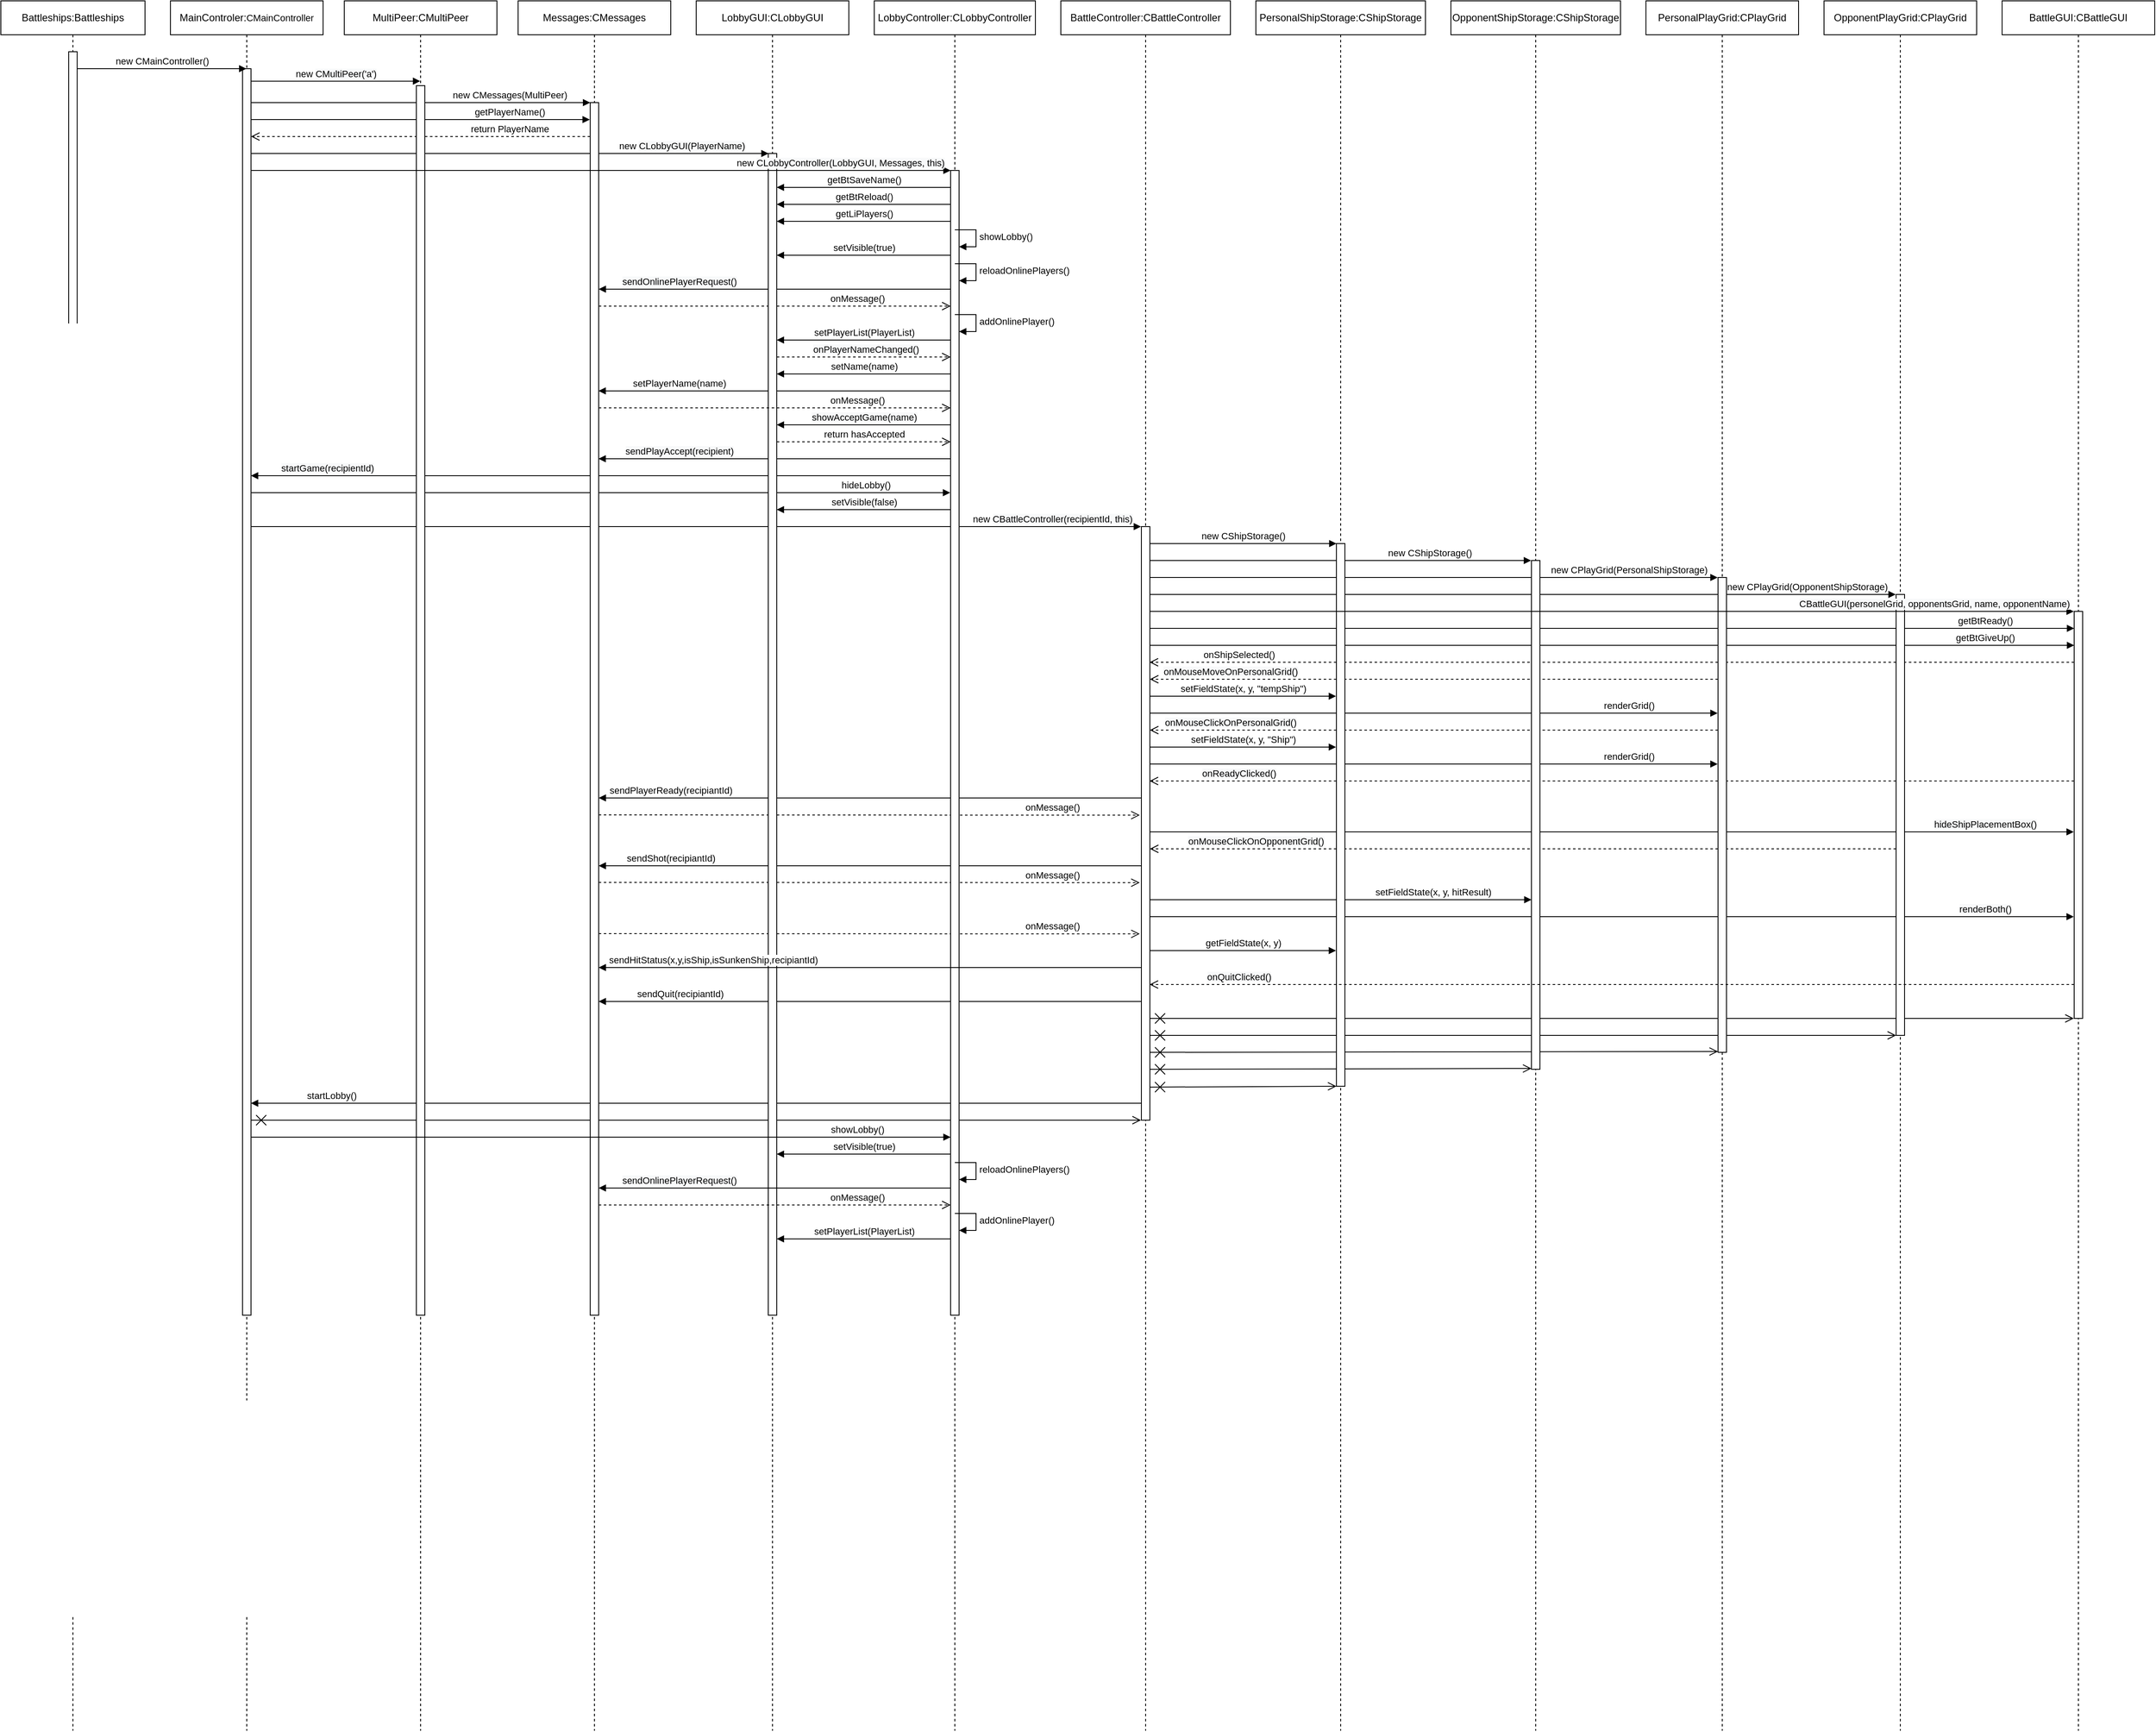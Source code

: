 <mxfile version="13.0.3" type="device"><diagram id="Vr4wQnSmhlMGHOGTC_sn" name="Page-1"><mxGraphModel dx="4740" dy="2740" grid="1" gridSize="10" guides="1" tooltips="1" connect="1" arrows="1" fold="1" page="1" pageScale="1" pageWidth="1169" pageHeight="827" math="0" shadow="0"><root><mxCell id="0"/><mxCell id="1" parent="0"/><mxCell id="RzGSbbfNsF-VTioPvOX8-92" value="startLobby()" style="html=1;verticalAlign=bottom;endArrow=block;" edge="1" parent="1"><mxGeometry x="0.819" width="80" relative="1" as="geometry"><mxPoint x="1345" y="1300" as="sourcePoint"/><mxPoint x="294.929" y="1300" as="targetPoint"/><mxPoint as="offset"/></mxGeometry></mxCell><mxCell id="RzGSbbfNsF-VTioPvOX8-93" value="" style="endArrow=open;startArrow=cross;endFill=0;startFill=0;endSize=8;startSize=10;html=1;" edge="1" parent="1"><mxGeometry width="160" relative="1" as="geometry"><mxPoint x="295" y="1320" as="sourcePoint"/><mxPoint x="1344.5" y="1320" as="targetPoint"/></mxGeometry></mxCell><mxCell id="RzGSbbfNsF-VTioPvOX8-90" value="" style="endArrow=open;startArrow=cross;endFill=0;startFill=0;endSize=8;startSize=10;html=1;" edge="1" parent="1"><mxGeometry width="160" relative="1" as="geometry"><mxPoint x="1355.0" y="1260" as="sourcePoint"/><mxPoint x="1805" y="1259" as="targetPoint"/></mxGeometry></mxCell><mxCell id="RzGSbbfNsF-VTioPvOX8-89" value="" style="endArrow=open;startArrow=cross;endFill=0;startFill=0;endSize=8;startSize=10;html=1;" edge="1" parent="1"><mxGeometry width="160" relative="1" as="geometry"><mxPoint x="1355.0" y="1240" as="sourcePoint"/><mxPoint x="2025" y="1239" as="targetPoint"/></mxGeometry></mxCell><mxCell id="RzGSbbfNsF-VTioPvOX8-86" value="sendQuit(recipiantId)" style="html=1;verticalAlign=bottom;endArrow=block;" edge="1" parent="1"><mxGeometry x="0.703" width="80" relative="1" as="geometry"><mxPoint x="1344.5" y="1180" as="sourcePoint"/><mxPoint x="705" y="1180" as="targetPoint"/><Array as="points"><mxPoint x="1275" y="1180"/></Array><mxPoint x="1" as="offset"/></mxGeometry></mxCell><mxCell id="RzGSbbfNsF-VTioPvOX8-45" value="&lt;font style=&quot;font-size: 11px&quot;&gt;new&amp;nbsp;&lt;span style=&quot;text-align: left ; background-color: rgb(248 , 249 , 250)&quot;&gt;CBattleController(recipientId, this)&lt;br&gt;&lt;/span&gt;&lt;/font&gt;" style="html=1;verticalAlign=bottom;endArrow=block;" edge="1" parent="1"><mxGeometry x="0.801" width="80" relative="1" as="geometry"><mxPoint x="295" y="620" as="sourcePoint"/><mxPoint x="1344.5" y="620" as="targetPoint"/><mxPoint as="offset"/></mxGeometry></mxCell><mxCell id="RzGSbbfNsF-VTioPvOX8-81" value="onMessage()" style="html=1;verticalAlign=bottom;endArrow=open;dashed=1;endSize=8;entryX=-0.2;entryY=0.217;entryDx=0;entryDy=0;entryPerimeter=0;" edge="1" parent="1"><mxGeometry x="0.677" relative="1" as="geometry"><mxPoint x="705" y="1100" as="sourcePoint"/><mxPoint x="1343" y="1100.31" as="targetPoint"/><mxPoint as="offset"/></mxGeometry></mxCell><mxCell id="RzGSbbfNsF-VTioPvOX8-68" value="renderGrid()" style="html=1;verticalAlign=bottom;endArrow=block;" edge="1" parent="1"><mxGeometry x="0.688" width="80" relative="1" as="geometry"><mxPoint x="1355" y="840" as="sourcePoint"/><mxPoint x="2024.5" y="840" as="targetPoint"/><mxPoint as="offset"/></mxGeometry></mxCell><mxCell id="RzGSbbfNsF-VTioPvOX8-69" value="&lt;span style=&quot;text-align: left ; background-color: rgb(248 , 249 , 250)&quot;&gt;&lt;font style=&quot;font-size: 11px&quot;&gt;onMouseClickOnPersonalGrid()&lt;/font&gt;&lt;/span&gt;" style="html=1;verticalAlign=bottom;endArrow=open;dashed=1;endSize=8;" edge="1" parent="1"><mxGeometry x="0.716" relative="1" as="geometry"><mxPoint x="2025" y="860" as="sourcePoint"/><mxPoint x="1355" y="860" as="targetPoint"/><mxPoint as="offset"/></mxGeometry></mxCell><mxCell id="RzGSbbfNsF-VTioPvOX8-71" value="renderGrid()" style="html=1;verticalAlign=bottom;endArrow=block;" edge="1" parent="1"><mxGeometry x="0.688" width="80" relative="1" as="geometry"><mxPoint x="1355" y="900" as="sourcePoint"/><mxPoint x="2024.5" y="900" as="targetPoint"/><mxPoint as="offset"/></mxGeometry></mxCell><mxCell id="RzGSbbfNsF-VTioPvOX8-72" value="&lt;span style=&quot;text-align: left ; background-color: rgb(248 , 249 , 250)&quot;&gt;&lt;font style=&quot;font-size: 11px&quot;&gt;onReadyClicked()&lt;/font&gt;&lt;/span&gt;" style="html=1;verticalAlign=bottom;endArrow=open;dashed=1;endSize=8;" edge="1" parent="1"><mxGeometry x="0.807" relative="1" as="geometry"><mxPoint x="2445" y="920" as="sourcePoint"/><mxPoint x="1354.667" y="920" as="targetPoint"/><mxPoint as="offset"/></mxGeometry></mxCell><mxCell id="RzGSbbfNsF-VTioPvOX8-73" value="onMessage()" style="html=1;verticalAlign=bottom;endArrow=open;dashed=1;endSize=8;entryX=-0.2;entryY=0.217;entryDx=0;entryDy=0;entryPerimeter=0;" edge="1" parent="1"><mxGeometry x="0.677" relative="1" as="geometry"><mxPoint x="705" y="960" as="sourcePoint"/><mxPoint x="1343" y="960.31" as="targetPoint"/><mxPoint as="offset"/></mxGeometry></mxCell><mxCell id="RzGSbbfNsF-VTioPvOX8-74" value="sendPlayerReady(recipiantId)" style="html=1;verticalAlign=bottom;endArrow=block;" edge="1" parent="1"><mxGeometry x="0.734" width="80" relative="1" as="geometry"><mxPoint x="1344.5" y="940" as="sourcePoint"/><mxPoint x="705" y="940" as="targetPoint"/><Array as="points"><mxPoint x="1275" y="940"/></Array><mxPoint as="offset"/></mxGeometry></mxCell><mxCell id="RzGSbbfNsF-VTioPvOX8-75" value="&lt;span style=&quot;text-align: left ; background-color: rgb(248 , 249 , 250)&quot;&gt;hideShipPlacementBox()&lt;/span&gt;" style="html=1;verticalAlign=bottom;endArrow=block;" edge="1" parent="1"><mxGeometry x="0.808" width="80" relative="1" as="geometry"><mxPoint x="1355" y="980" as="sourcePoint"/><mxPoint x="2444.5" y="980" as="targetPoint"/><mxPoint as="offset"/></mxGeometry></mxCell><mxCell id="RzGSbbfNsF-VTioPvOX8-76" value="&lt;span style=&quot;text-align: left ; background-color: rgb(248 , 249 , 250)&quot;&gt;&lt;font style=&quot;font-size: 11px&quot;&gt;onMouseClickOnOpponentGrid()&lt;/font&gt;&lt;/span&gt;" style="html=1;verticalAlign=bottom;endArrow=open;dashed=1;endSize=8;" edge="1" parent="1"><mxGeometry x="0.716" relative="1" as="geometry"><mxPoint x="2235" y="1000" as="sourcePoint"/><mxPoint x="1355" y="1000" as="targetPoint"/><mxPoint as="offset"/></mxGeometry></mxCell><mxCell id="RzGSbbfNsF-VTioPvOX8-77" value="sendShot(recipiantId)" style="html=1;verticalAlign=bottom;endArrow=block;" edge="1" parent="1"><mxGeometry x="0.734" width="80" relative="1" as="geometry"><mxPoint x="1344.5" y="1020" as="sourcePoint"/><mxPoint x="705" y="1020" as="targetPoint"/><Array as="points"><mxPoint x="1275" y="1020"/></Array><mxPoint as="offset"/></mxGeometry></mxCell><mxCell id="RzGSbbfNsF-VTioPvOX8-78" value="onMessage()" style="html=1;verticalAlign=bottom;endArrow=open;dashed=1;endSize=8;entryX=-0.2;entryY=0.217;entryDx=0;entryDy=0;entryPerimeter=0;" edge="1" parent="1"><mxGeometry x="0.677" relative="1" as="geometry"><mxPoint x="705" y="1039.58" as="sourcePoint"/><mxPoint x="1343" y="1039.89" as="targetPoint"/><mxPoint as="offset"/></mxGeometry></mxCell><mxCell id="RzGSbbfNsF-VTioPvOX8-79" value="setFieldState(x, y, hitResult)" style="html=1;verticalAlign=bottom;endArrow=block;" edge="1" parent="1"><mxGeometry x="0.483" width="80" relative="1" as="geometry"><mxPoint x="1355" y="1060" as="sourcePoint"/><mxPoint x="1805" y="1060" as="targetPoint"/><mxPoint as="offset"/></mxGeometry></mxCell><mxCell id="RzGSbbfNsF-VTioPvOX8-80" value="&lt;span style=&quot;text-align: left ; background-color: rgb(248 , 249 , 250)&quot;&gt;renderBoth()&lt;/span&gt;" style="html=1;verticalAlign=bottom;endArrow=block;" edge="1" parent="1"><mxGeometry x="0.808" width="80" relative="1" as="geometry"><mxPoint x="1355" y="1080" as="sourcePoint"/><mxPoint x="2444.5" y="1080" as="targetPoint"/><mxPoint as="offset"/></mxGeometry></mxCell><mxCell id="RzGSbbfNsF-VTioPvOX8-64" value="onShipSelected()" style="html=1;verticalAlign=bottom;endArrow=open;dashed=1;endSize=8;" edge="1" parent="1"><mxGeometry x="0.807" relative="1" as="geometry"><mxPoint x="2445" y="780" as="sourcePoint"/><mxPoint x="1354.667" y="780" as="targetPoint"/><mxPoint as="offset"/></mxGeometry></mxCell><mxCell id="RzGSbbfNsF-VTioPvOX8-66" value="&lt;span style=&quot;text-align: left ; background-color: rgb(248 , 249 , 250)&quot;&gt;&lt;font style=&quot;font-size: 11px&quot;&gt;onMouseMoveOnPersonalGrid()&lt;/font&gt;&lt;/span&gt;" style="html=1;verticalAlign=bottom;endArrow=open;dashed=1;endSize=8;" edge="1" parent="1"><mxGeometry x="0.716" relative="1" as="geometry"><mxPoint x="2025" y="800" as="sourcePoint"/><mxPoint x="1355" y="800" as="targetPoint"/><mxPoint as="offset"/></mxGeometry></mxCell><mxCell id="RzGSbbfNsF-VTioPvOX8-61" value="getBtReady()" style="html=1;verticalAlign=bottom;endArrow=block;" edge="1" parent="1"><mxGeometry x="0.807" width="80" relative="1" as="geometry"><mxPoint x="1354.667" y="740" as="sourcePoint"/><mxPoint x="2445" y="740" as="targetPoint"/><mxPoint as="offset"/></mxGeometry></mxCell><mxCell id="RzGSbbfNsF-VTioPvOX8-62" value="getBtGiveUp()" style="html=1;verticalAlign=bottom;endArrow=block;" edge="1" parent="1"><mxGeometry x="0.807" width="80" relative="1" as="geometry"><mxPoint x="1354.667" y="760" as="sourcePoint"/><mxPoint x="2445" y="760" as="targetPoint"/><mxPoint as="offset"/></mxGeometry></mxCell><mxCell id="RzGSbbfNsF-VTioPvOX8-51" value="new CShipStorage()" style="html=1;verticalAlign=bottom;endArrow=block;" edge="1" parent="1"><mxGeometry x="0.468" width="80" relative="1" as="geometry"><mxPoint x="1355" y="660" as="sourcePoint"/><mxPoint x="1804.5" y="660" as="targetPoint"/><mxPoint as="offset"/></mxGeometry></mxCell><mxCell id="RzGSbbfNsF-VTioPvOX8-56" value="new CPlayGrid(PersonalShipStorage)" style="html=1;verticalAlign=bottom;endArrow=block;" edge="1" parent="1"><mxGeometry x="0.688" width="80" relative="1" as="geometry"><mxPoint x="1355" y="680" as="sourcePoint"/><mxPoint x="2024.5" y="680" as="targetPoint"/><mxPoint as="offset"/></mxGeometry></mxCell><mxCell id="RzGSbbfNsF-VTioPvOX8-57" value="new CPlayGrid(OpponentShipStorage)" style="html=1;verticalAlign=bottom;endArrow=block;" edge="1" parent="1"><mxGeometry x="0.762" width="80" relative="1" as="geometry"><mxPoint x="1355" y="700" as="sourcePoint"/><mxPoint x="2234.5" y="700" as="targetPoint"/><mxPoint as="offset"/></mxGeometry></mxCell><mxCell id="RzGSbbfNsF-VTioPvOX8-43" value="&lt;span style=&quot;text-align: left ; background-color: rgb(248 , 249 , 250)&quot;&gt;&lt;font style=&quot;font-size: 11px&quot;&gt;startGame(recipientId)&lt;/font&gt;&lt;/span&gt;" style="html=1;verticalAlign=bottom;endArrow=block;" edge="1" parent="1"><mxGeometry x="0.783" width="80" relative="1" as="geometry"><mxPoint x="1120" y="560" as="sourcePoint"/><mxPoint x="294.929" y="560" as="targetPoint"/><mxPoint as="offset"/></mxGeometry></mxCell><mxCell id="RzGSbbfNsF-VTioPvOX8-44" value="hideLobby()" style="html=1;verticalAlign=bottom;endArrow=block;" edge="1" parent="1"><mxGeometry x="0.759" width="80" relative="1" as="geometry"><mxPoint x="295" y="580" as="sourcePoint"/><mxPoint x="1119.5" y="580" as="targetPoint"/><mxPoint as="offset"/></mxGeometry></mxCell><mxCell id="RzGSbbfNsF-VTioPvOX8-42" value="&lt;span style=&quot;text-align: left ; background-color: rgb(248 , 249 , 250)&quot;&gt;&lt;font style=&quot;font-size: 11px&quot;&gt;sendPlayAccept(recipient)&lt;/font&gt;&lt;/span&gt;" style="html=1;verticalAlign=bottom;endArrow=block;" edge="1" parent="1"><mxGeometry x="0.541" width="80" relative="1" as="geometry"><mxPoint x="1120" y="540" as="sourcePoint"/><mxPoint x="704.81" y="540" as="targetPoint"/><mxPoint as="offset"/></mxGeometry></mxCell><mxCell id="RzGSbbfNsF-VTioPvOX8-37" value="setPlayerName(name)" style="html=1;verticalAlign=bottom;endArrow=block;" edge="1" parent="1"><mxGeometry x="0.541" width="80" relative="1" as="geometry"><mxPoint x="1120" y="460.0" as="sourcePoint"/><mxPoint x="704.81" y="460.0" as="targetPoint"/><mxPoint as="offset"/></mxGeometry></mxCell><mxCell id="RzGSbbfNsF-VTioPvOX8-10" value="LobbyController:CLobbyController" style="shape=umlLifeline;perimeter=lifelinePerimeter;whiteSpace=wrap;html=1;container=1;collapsible=0;recursiveResize=0;outlineConnect=0;" vertex="1" parent="1"><mxGeometry x="1030" width="190" height="2040" as="geometry"/></mxCell><mxCell id="RzGSbbfNsF-VTioPvOX8-24" value="onMessage()" style="html=1;verticalAlign=bottom;endArrow=open;dashed=1;endSize=8;" edge="1" parent="RzGSbbfNsF-VTioPvOX8-10"><mxGeometry x="0.47" relative="1" as="geometry"><mxPoint x="-324.976" y="360" as="sourcePoint"/><mxPoint x="90" y="360" as="targetPoint"/><mxPoint as="offset"/></mxGeometry></mxCell><mxCell id="RzGSbbfNsF-VTioPvOX8-11" value="" style="html=1;points=[];perimeter=orthogonalPerimeter;" vertex="1" parent="RzGSbbfNsF-VTioPvOX8-10"><mxGeometry x="90" y="200" width="10" height="1350" as="geometry"/></mxCell><mxCell id="RzGSbbfNsF-VTioPvOX8-17" value="reloadOnlinePlayers()" style="edgeStyle=orthogonalEdgeStyle;html=1;align=left;spacingLeft=2;endArrow=block;rounded=0;entryX=1;entryY=0;" edge="1" parent="RzGSbbfNsF-VTioPvOX8-10"><mxGeometry relative="1" as="geometry"><mxPoint x="95" y="310" as="sourcePoint"/><Array as="points"><mxPoint x="120" y="310"/></Array><mxPoint x="100" y="330" as="targetPoint"/></mxGeometry></mxCell><mxCell id="RzGSbbfNsF-VTioPvOX8-26" value="addOnlinePlayer()" style="edgeStyle=orthogonalEdgeStyle;html=1;align=left;spacingLeft=2;endArrow=block;rounded=0;entryX=1;entryY=0;" edge="1" parent="RzGSbbfNsF-VTioPvOX8-10"><mxGeometry relative="1" as="geometry"><mxPoint x="95" y="370" as="sourcePoint"/><Array as="points"><mxPoint x="120" y="370"/></Array><mxPoint x="100" y="390" as="targetPoint"/></mxGeometry></mxCell><mxCell id="RzGSbbfNsF-VTioPvOX8-18" value="&lt;span style=&quot;text-align: left ; background-color: rgb(248 , 249 , 250)&quot;&gt;&lt;font style=&quot;font-size: 11px&quot;&gt;sendOnlinePlayerRequest()&lt;/font&gt;&lt;/span&gt;" style="html=1;verticalAlign=bottom;endArrow=block;" edge="1" parent="1"><mxGeometry x="0.542" width="80" relative="1" as="geometry"><mxPoint x="1120" y="340" as="sourcePoint"/><mxPoint x="705" y="340" as="targetPoint"/><Array as="points"><mxPoint x="1020" y="340"/></Array><mxPoint as="offset"/></mxGeometry></mxCell><mxCell id="RzGSbbfNsF-VTioPvOX8-8" value="getPlayerName()" style="html=1;verticalAlign=bottom;endArrow=block;" edge="1" parent="1"><mxGeometry x="0.527" width="80" relative="1" as="geometry"><mxPoint x="295" y="140" as="sourcePoint"/><mxPoint x="694.5" y="140" as="targetPoint"/><mxPoint as="offset"/></mxGeometry></mxCell><mxCell id="RzGSbbfNsF-VTioPvOX8-9" value="return PlayerName" style="html=1;verticalAlign=bottom;endArrow=open;dashed=1;endSize=8;" edge="1" parent="1"><mxGeometry x="-0.525" relative="1" as="geometry"><mxPoint x="695" y="160" as="sourcePoint"/><mxPoint x="295.024" y="160" as="targetPoint"/><mxPoint as="offset"/></mxGeometry></mxCell><mxCell id="RzGSbbfNsF-VTioPvOX8-7" value="&lt;font style=&quot;font-size: 11px&quot;&gt;new&amp;nbsp;&lt;span style=&quot;background-color: rgb(248 , 249 , 250)&quot;&gt;CLobbyGUI(PlayerName)&lt;/span&gt;&lt;/font&gt;" style="html=1;verticalAlign=bottom;endArrow=block;entryX=0.035;entryY=0;entryDx=0;entryDy=0;entryPerimeter=0;" edge="1" parent="1" target="RzGSbbfNsF-VTioPvOX8-6"><mxGeometry x="0.663" width="80" relative="1" as="geometry"><mxPoint x="295" y="180" as="sourcePoint"/><mxPoint x="914.29" y="180.0" as="targetPoint"/><mxPoint as="offset"/></mxGeometry></mxCell><mxCell id="RzGSbbfNsF-VTioPvOX8-4" value="new CMessages(MultiPeer)" style="html=1;verticalAlign=bottom;endArrow=block;" edge="1" parent="1"><mxGeometry x="0.525" width="80" relative="1" as="geometry"><mxPoint x="295" y="120" as="sourcePoint"/><mxPoint x="695" y="120" as="targetPoint"/><mxPoint as="offset"/></mxGeometry></mxCell><mxCell id="U3z66O9yxS8xLvUltt6X-1" value="Battleships:Battleships" style="shape=umlLifeline;perimeter=lifelinePerimeter;whiteSpace=wrap;html=1;container=1;collapsible=0;recursiveResize=0;outlineConnect=0;" parent="1" vertex="1"><mxGeometry width="170" height="2040" as="geometry"/></mxCell><mxCell id="U3z66O9yxS8xLvUltt6X-2" value="" style="html=1;points=[];perimeter=orthogonalPerimeter;" parent="U3z66O9yxS8xLvUltt6X-1" vertex="1"><mxGeometry x="80" y="60" width="10" height="1490" as="geometry"/></mxCell><mxCell id="U3z66O9yxS8xLvUltt6X-4" value="MainControler:&lt;span style=&quot;font-size: 11px ; background-color: rgb(255 , 255 , 255)&quot;&gt;CMainController&lt;/span&gt;" style="shape=umlLifeline;perimeter=lifelinePerimeter;whiteSpace=wrap;html=1;container=1;collapsible=0;recursiveResize=0;outlineConnect=0;" parent="1" vertex="1"><mxGeometry x="200" width="180" height="2040" as="geometry"/></mxCell><mxCell id="U3z66O9yxS8xLvUltt6X-6" value="" style="html=1;points=[];perimeter=orthogonalPerimeter;" parent="U3z66O9yxS8xLvUltt6X-4" vertex="1"><mxGeometry x="85" y="80" width="10" height="1470" as="geometry"/></mxCell><mxCell id="U3z66O9yxS8xLvUltt6X-8" value="new CMainController()" style="html=1;verticalAlign=bottom;endArrow=block;" parent="1" target="U3z66O9yxS8xLvUltt6X-4" edge="1"><mxGeometry width="80" relative="1" as="geometry"><mxPoint x="90" y="80" as="sourcePoint"/><mxPoint x="170" y="80" as="targetPoint"/></mxGeometry></mxCell><mxCell id="U3z66O9yxS8xLvUltt6X-9" value="MultiPeer:CMultiPeer" style="shape=umlLifeline;perimeter=lifelinePerimeter;whiteSpace=wrap;html=1;container=1;collapsible=0;recursiveResize=0;outlineConnect=0;" parent="1" vertex="1"><mxGeometry x="405" width="180" height="2040" as="geometry"/></mxCell><mxCell id="U3z66O9yxS8xLvUltt6X-10" value="" style="html=1;points=[];perimeter=orthogonalPerimeter;" parent="U3z66O9yxS8xLvUltt6X-9" vertex="1"><mxGeometry x="85" y="100" width="10" height="1450" as="geometry"/></mxCell><mxCell id="RzGSbbfNsF-VTioPvOX8-1" value="&lt;font style=&quot;font-size: 11px&quot;&gt;new&amp;nbsp;&lt;span style=&quot;background-color: rgb(248 , 249 , 250)&quot;&gt;CMultiPeer('a')&lt;/span&gt;&lt;/font&gt;" style="html=1;verticalAlign=bottom;endArrow=block;exitX=1.028;exitY=0.01;exitDx=0;exitDy=0;exitPerimeter=0;" edge="1" parent="1" source="U3z66O9yxS8xLvUltt6X-6" target="U3z66O9yxS8xLvUltt6X-9"><mxGeometry width="80" relative="1" as="geometry"><mxPoint x="300" y="100" as="sourcePoint"/><mxPoint x="370" y="100" as="targetPoint"/></mxGeometry></mxCell><mxCell id="RzGSbbfNsF-VTioPvOX8-2" value="Messages:CMessages" style="shape=umlLifeline;perimeter=lifelinePerimeter;whiteSpace=wrap;html=1;container=1;collapsible=0;recursiveResize=0;outlineConnect=0;" vertex="1" parent="1"><mxGeometry x="610" width="180" height="2040" as="geometry"/></mxCell><mxCell id="RzGSbbfNsF-VTioPvOX8-3" value="" style="html=1;points=[];perimeter=orthogonalPerimeter;" vertex="1" parent="RzGSbbfNsF-VTioPvOX8-2"><mxGeometry x="85" y="120" width="10" height="1430" as="geometry"/></mxCell><mxCell id="RzGSbbfNsF-VTioPvOX8-5" value="LobbyGUI:CLobbyGUI" style="shape=umlLifeline;perimeter=lifelinePerimeter;whiteSpace=wrap;html=1;container=1;collapsible=0;recursiveResize=0;outlineConnect=0;" vertex="1" parent="1"><mxGeometry x="820" width="180" height="2040" as="geometry"/></mxCell><mxCell id="RzGSbbfNsF-VTioPvOX8-6" value="" style="html=1;points=[];perimeter=orthogonalPerimeter;" vertex="1" parent="RzGSbbfNsF-VTioPvOX8-5"><mxGeometry x="85" y="180" width="10" height="1370" as="geometry"/></mxCell><mxCell id="RzGSbbfNsF-VTioPvOX8-97" value="reloadOnlinePlayers()" style="edgeStyle=orthogonalEdgeStyle;html=1;align=left;spacingLeft=2;endArrow=block;rounded=0;entryX=1;entryY=0;" edge="1" parent="RzGSbbfNsF-VTioPvOX8-5"><mxGeometry relative="1" as="geometry"><mxPoint x="305" y="1370" as="sourcePoint"/><Array as="points"><mxPoint x="330" y="1370"/></Array><mxPoint x="310" y="1390" as="targetPoint"/></mxGeometry></mxCell><mxCell id="RzGSbbfNsF-VTioPvOX8-98" value="&lt;span style=&quot;text-align: left ; background-color: rgb(248 , 249 , 250)&quot;&gt;&lt;font style=&quot;font-size: 11px&quot;&gt;sendOnlinePlayerRequest()&lt;/font&gt;&lt;/span&gt;" style="html=1;verticalAlign=bottom;endArrow=block;" edge="1" parent="RzGSbbfNsF-VTioPvOX8-5"><mxGeometry x="0.542" width="80" relative="1" as="geometry"><mxPoint x="300" y="1400" as="sourcePoint"/><mxPoint x="-115" y="1400" as="targetPoint"/><Array as="points"><mxPoint x="200" y="1400"/></Array><mxPoint as="offset"/></mxGeometry></mxCell><mxCell id="RzGSbbfNsF-VTioPvOX8-99" value="onMessage()" style="html=1;verticalAlign=bottom;endArrow=open;dashed=1;endSize=8;" edge="1" parent="RzGSbbfNsF-VTioPvOX8-5"><mxGeometry x="0.47" relative="1" as="geometry"><mxPoint x="-114.976" y="1420" as="sourcePoint"/><mxPoint x="300" y="1420" as="targetPoint"/><mxPoint as="offset"/></mxGeometry></mxCell><mxCell id="RzGSbbfNsF-VTioPvOX8-100" value="addOnlinePlayer()" style="edgeStyle=orthogonalEdgeStyle;html=1;align=left;spacingLeft=2;endArrow=block;rounded=0;entryX=1;entryY=0;" edge="1" parent="RzGSbbfNsF-VTioPvOX8-5"><mxGeometry relative="1" as="geometry"><mxPoint x="305" y="1430" as="sourcePoint"/><Array as="points"><mxPoint x="330" y="1430"/></Array><mxPoint x="310" y="1450" as="targetPoint"/></mxGeometry></mxCell><mxCell id="RzGSbbfNsF-VTioPvOX8-101" value="setPlayerList(PlayerList)" style="html=1;verticalAlign=bottom;endArrow=block;" edge="1" parent="RzGSbbfNsF-VTioPvOX8-5"><mxGeometry width="80" relative="1" as="geometry"><mxPoint x="300" y="1460" as="sourcePoint"/><mxPoint x="95" y="1460" as="targetPoint"/><mxPoint as="offset"/></mxGeometry></mxCell><mxCell id="RzGSbbfNsF-VTioPvOX8-12" value="BattleController:CBattleController" style="shape=umlLifeline;perimeter=lifelinePerimeter;whiteSpace=wrap;html=1;container=1;collapsible=0;recursiveResize=0;outlineConnect=0;" vertex="1" parent="1"><mxGeometry x="1250" width="200" height="2040" as="geometry"/></mxCell><mxCell id="RzGSbbfNsF-VTioPvOX8-13" value="" style="html=1;points=[];perimeter=orthogonalPerimeter;" vertex="1" parent="RzGSbbfNsF-VTioPvOX8-12"><mxGeometry x="95" y="620" width="10" height="700" as="geometry"/></mxCell><mxCell id="RzGSbbfNsF-VTioPvOX8-87" value="" style="endArrow=open;startArrow=cross;endFill=0;startFill=0;endSize=8;startSize=10;html=1;" edge="1" parent="RzGSbbfNsF-VTioPvOX8-12"><mxGeometry width="160" relative="1" as="geometry"><mxPoint x="105" y="1200" as="sourcePoint"/><mxPoint x="1194.5" y="1200" as="targetPoint"/></mxGeometry></mxCell><mxCell id="RzGSbbfNsF-VTioPvOX8-88" value="" style="endArrow=open;startArrow=cross;endFill=0;startFill=0;endSize=8;startSize=10;html=1;" edge="1" parent="RzGSbbfNsF-VTioPvOX8-12"><mxGeometry width="160" relative="1" as="geometry"><mxPoint x="105" y="1220" as="sourcePoint"/><mxPoint x="985" y="1220" as="targetPoint"/></mxGeometry></mxCell><mxCell id="RzGSbbfNsF-VTioPvOX8-14" value="&lt;font style=&quot;font-size: 11px&quot;&gt;new &lt;span style=&quot;background-color: rgb(248 , 249 , 250)&quot;&gt;CLobbyController(LobbyGUI, Messages, this)&lt;/span&gt;&lt;/font&gt;" style="html=1;verticalAlign=bottom;endArrow=block;" edge="1" parent="1"><mxGeometry x="0.685" width="80" relative="1" as="geometry"><mxPoint x="295.267" y="200" as="sourcePoint"/><mxPoint x="1120" y="200" as="targetPoint"/><mxPoint as="offset"/></mxGeometry></mxCell><mxCell id="RzGSbbfNsF-VTioPvOX8-29" value="setPlayerList(PlayerList)" style="html=1;verticalAlign=bottom;endArrow=block;" edge="1" parent="1"><mxGeometry width="80" relative="1" as="geometry"><mxPoint x="1120" y="400" as="sourcePoint"/><mxPoint x="915" y="400" as="targetPoint"/><mxPoint as="offset"/></mxGeometry></mxCell><mxCell id="RzGSbbfNsF-VTioPvOX8-31" value="showLobby()" style="edgeStyle=orthogonalEdgeStyle;html=1;align=left;spacingLeft=2;endArrow=block;rounded=0;entryX=1;entryY=0;" edge="1" parent="1"><mxGeometry relative="1" as="geometry"><mxPoint x="1125" y="270" as="sourcePoint"/><Array as="points"><mxPoint x="1150" y="270"/></Array><mxPoint x="1130" y="290" as="targetPoint"/></mxGeometry></mxCell><mxCell id="RzGSbbfNsF-VTioPvOX8-32" value="setVisible(true)" style="html=1;verticalAlign=bottom;endArrow=block;" edge="1" parent="1"><mxGeometry width="80" relative="1" as="geometry"><mxPoint x="1120" y="300" as="sourcePoint"/><mxPoint x="915" y="300" as="targetPoint"/><mxPoint as="offset"/></mxGeometry></mxCell><mxCell id="RzGSbbfNsF-VTioPvOX8-33" value="getBtSaveName()" style="html=1;verticalAlign=bottom;endArrow=block;" edge="1" parent="1"><mxGeometry width="80" relative="1" as="geometry"><mxPoint x="1120" y="220" as="sourcePoint"/><mxPoint x="915" y="220" as="targetPoint"/><mxPoint as="offset"/></mxGeometry></mxCell><mxCell id="RzGSbbfNsF-VTioPvOX8-34" value="getBtReload()" style="html=1;verticalAlign=bottom;endArrow=block;" edge="1" parent="1"><mxGeometry width="80" relative="1" as="geometry"><mxPoint x="1120" y="240" as="sourcePoint"/><mxPoint x="915" y="240" as="targetPoint"/><mxPoint as="offset"/></mxGeometry></mxCell><mxCell id="RzGSbbfNsF-VTioPvOX8-35" value="&lt;span style=&quot;text-align: left ; background-color: rgb(248 , 249 , 250)&quot;&gt;&lt;font style=&quot;font-size: 11px&quot;&gt;onPlayerNameChanged()&lt;/font&gt;&lt;/span&gt;" style="html=1;verticalAlign=bottom;endArrow=open;dashed=1;endSize=8;" edge="1" parent="1"><mxGeometry x="0.024" relative="1" as="geometry"><mxPoint x="915" y="420" as="sourcePoint"/><mxPoint x="1120" y="420" as="targetPoint"/><mxPoint as="offset"/></mxGeometry></mxCell><mxCell id="RzGSbbfNsF-VTioPvOX8-36" value="setName(name)" style="html=1;verticalAlign=bottom;endArrow=block;" edge="1" parent="1"><mxGeometry width="80" relative="1" as="geometry"><mxPoint x="1120" y="440.0" as="sourcePoint"/><mxPoint x="915" y="440.0" as="targetPoint"/><mxPoint as="offset"/></mxGeometry></mxCell><mxCell id="RzGSbbfNsF-VTioPvOX8-38" value="getLiPlayers()" style="html=1;verticalAlign=bottom;endArrow=block;" edge="1" parent="1"><mxGeometry width="80" relative="1" as="geometry"><mxPoint x="1120" y="260.0" as="sourcePoint"/><mxPoint x="915" y="260.0" as="targetPoint"/><mxPoint as="offset"/></mxGeometry></mxCell><mxCell id="RzGSbbfNsF-VTioPvOX8-39" value="onMessage()" style="html=1;verticalAlign=bottom;endArrow=open;dashed=1;endSize=8;" edge="1" parent="1"><mxGeometry x="0.47" relative="1" as="geometry"><mxPoint x="705.024" y="480.0" as="sourcePoint"/><mxPoint x="1120" y="480.0" as="targetPoint"/><mxPoint as="offset"/></mxGeometry></mxCell><mxCell id="RzGSbbfNsF-VTioPvOX8-40" value="&lt;span style=&quot;text-align: left ; background-color: rgb(248 , 249 , 250)&quot;&gt;&lt;font style=&quot;font-size: 11px&quot;&gt;showAcceptGame(name)&lt;/font&gt;&lt;/span&gt;" style="html=1;verticalAlign=bottom;endArrow=block;" edge="1" parent="1"><mxGeometry width="80" relative="1" as="geometry"><mxPoint x="1120" y="500.0" as="sourcePoint"/><mxPoint x="915" y="500.0" as="targetPoint"/><mxPoint as="offset"/></mxGeometry></mxCell><mxCell id="RzGSbbfNsF-VTioPvOX8-41" value="return hasAccepted" style="html=1;verticalAlign=bottom;endArrow=open;dashed=1;endSize=8;" edge="1" parent="1"><mxGeometry relative="1" as="geometry"><mxPoint x="915" y="520" as="sourcePoint"/><mxPoint x="1120" y="520" as="targetPoint"/></mxGeometry></mxCell><mxCell id="RzGSbbfNsF-VTioPvOX8-46" value="&lt;span style=&quot;text-align: left&quot;&gt;PersonalShipStorage&lt;/span&gt;:CShipStorage" style="shape=umlLifeline;perimeter=lifelinePerimeter;whiteSpace=wrap;html=1;container=1;collapsible=0;recursiveResize=0;outlineConnect=0;" vertex="1" parent="1"><mxGeometry x="1480" width="200" height="2040" as="geometry"/></mxCell><mxCell id="RzGSbbfNsF-VTioPvOX8-47" value="" style="html=1;points=[];perimeter=orthogonalPerimeter;" vertex="1" parent="RzGSbbfNsF-VTioPvOX8-46"><mxGeometry x="95" y="640" width="10" height="640" as="geometry"/></mxCell><mxCell id="RzGSbbfNsF-VTioPvOX8-48" value="new CShipStorage()" style="html=1;verticalAlign=bottom;endArrow=block;" edge="1" parent="1"><mxGeometry width="80" relative="1" as="geometry"><mxPoint x="1355" y="640" as="sourcePoint"/><mxPoint x="1575" y="640" as="targetPoint"/></mxGeometry></mxCell><mxCell id="RzGSbbfNsF-VTioPvOX8-49" value="&lt;span style=&quot;text-align: left&quot;&gt;OpponentShipStorage&lt;/span&gt;:CShipStorage" style="shape=umlLifeline;perimeter=lifelinePerimeter;whiteSpace=wrap;html=1;container=1;collapsible=0;recursiveResize=0;outlineConnect=0;" vertex="1" parent="1"><mxGeometry x="1710" width="200" height="2040" as="geometry"/></mxCell><mxCell id="RzGSbbfNsF-VTioPvOX8-50" value="" style="html=1;points=[];perimeter=orthogonalPerimeter;" vertex="1" parent="RzGSbbfNsF-VTioPvOX8-49"><mxGeometry x="95" y="660" width="10" height="600" as="geometry"/></mxCell><mxCell id="RzGSbbfNsF-VTioPvOX8-52" value="PersonalPlayGrid:CPlayGrid" style="shape=umlLifeline;perimeter=lifelinePerimeter;whiteSpace=wrap;html=1;container=1;collapsible=0;recursiveResize=0;outlineConnect=0;" vertex="1" parent="1"><mxGeometry x="1940" width="180" height="2040" as="geometry"/></mxCell><mxCell id="RzGSbbfNsF-VTioPvOX8-53" value="" style="html=1;points=[];perimeter=orthogonalPerimeter;" vertex="1" parent="RzGSbbfNsF-VTioPvOX8-52"><mxGeometry x="85" y="680" width="10" height="560" as="geometry"/></mxCell><mxCell id="RzGSbbfNsF-VTioPvOX8-54" value="OpponentPlayGrid:CPlayGrid" style="shape=umlLifeline;perimeter=lifelinePerimeter;whiteSpace=wrap;html=1;container=1;collapsible=0;recursiveResize=0;outlineConnect=0;" vertex="1" parent="1"><mxGeometry x="2150" width="180" height="2040" as="geometry"/></mxCell><mxCell id="RzGSbbfNsF-VTioPvOX8-55" value="" style="html=1;points=[];perimeter=orthogonalPerimeter;" vertex="1" parent="RzGSbbfNsF-VTioPvOX8-54"><mxGeometry x="85" y="700" width="10" height="520" as="geometry"/></mxCell><mxCell id="RzGSbbfNsF-VTioPvOX8-58" value="BattleGUI:CBattleGUI" style="shape=umlLifeline;perimeter=lifelinePerimeter;whiteSpace=wrap;html=1;container=1;collapsible=0;recursiveResize=0;outlineConnect=0;" vertex="1" parent="1"><mxGeometry x="2360" width="180" height="2040" as="geometry"/></mxCell><mxCell id="RzGSbbfNsF-VTioPvOX8-59" value="" style="html=1;points=[];perimeter=orthogonalPerimeter;" vertex="1" parent="RzGSbbfNsF-VTioPvOX8-58"><mxGeometry x="85" y="720" width="10" height="480" as="geometry"/></mxCell><mxCell id="RzGSbbfNsF-VTioPvOX8-60" value="&lt;span style=&quot;text-align: left ; background-color: rgb(248 , 249 , 250)&quot;&gt;&lt;font style=&quot;font-size: 11px&quot;&gt;CBattleGUI(personelGrid, opponentsGrid, name, opponentName)&lt;/font&gt;&lt;/span&gt;" style="html=1;verticalAlign=bottom;endArrow=block;" edge="1" parent="1"><mxGeometry x="0.698" width="80" relative="1" as="geometry"><mxPoint x="1355" y="720" as="sourcePoint"/><mxPoint x="2444.5" y="720" as="targetPoint"/><mxPoint as="offset"/></mxGeometry></mxCell><mxCell id="RzGSbbfNsF-VTioPvOX8-67" value="setFieldState(x, y, &quot;tempShip&quot;)" style="html=1;verticalAlign=bottom;endArrow=block;" edge="1" parent="1"><mxGeometry width="80" relative="1" as="geometry"><mxPoint x="1355" y="820" as="sourcePoint"/><mxPoint x="1574.5" y="820" as="targetPoint"/></mxGeometry></mxCell><mxCell id="RzGSbbfNsF-VTioPvOX8-70" value="setFieldState(x, y, &quot;Ship&quot;)" style="html=1;verticalAlign=bottom;endArrow=block;" edge="1" parent="1"><mxGeometry width="80" relative="1" as="geometry"><mxPoint x="1355" y="880" as="sourcePoint"/><mxPoint x="1574.5" y="880" as="targetPoint"/></mxGeometry></mxCell><mxCell id="RzGSbbfNsF-VTioPvOX8-82" value="getFieldState(x, y)" style="html=1;verticalAlign=bottom;endArrow=block;" edge="1" parent="1"><mxGeometry width="80" relative="1" as="geometry"><mxPoint x="1355" y="1120" as="sourcePoint"/><mxPoint x="1574.5" y="1120" as="targetPoint"/></mxGeometry></mxCell><mxCell id="RzGSbbfNsF-VTioPvOX8-83" value="sendHitStatus(x,y,isShip,isSunkenShip,recipiantId)" style="html=1;verticalAlign=bottom;endArrow=block;" edge="1" parent="1"><mxGeometry x="0.578" width="80" relative="1" as="geometry"><mxPoint x="1344.5" y="1140" as="sourcePoint"/><mxPoint x="705" y="1140" as="targetPoint"/><Array as="points"><mxPoint x="1275" y="1140"/></Array><mxPoint as="offset"/></mxGeometry></mxCell><mxCell id="RzGSbbfNsF-VTioPvOX8-85" value="&lt;span style=&quot;text-align: left ; background-color: rgb(248 , 249 , 250)&quot;&gt;&lt;font style=&quot;font-size: 11px&quot;&gt;onQuitClicked()&lt;/font&gt;&lt;/span&gt;" style="html=1;verticalAlign=bottom;endArrow=open;dashed=1;endSize=8;" edge="1" parent="1"><mxGeometry x="0.807" relative="1" as="geometry"><mxPoint x="2445" y="1160" as="sourcePoint"/><mxPoint x="1354.667" y="1160" as="targetPoint"/><mxPoint as="offset"/></mxGeometry></mxCell><mxCell id="RzGSbbfNsF-VTioPvOX8-91" value="" style="endArrow=open;startArrow=cross;endFill=0;startFill=0;endSize=8;startSize=10;html=1;" edge="1" parent="1"><mxGeometry width="160" relative="1" as="geometry"><mxPoint x="1355.0" y="1281" as="sourcePoint"/><mxPoint x="1575" y="1280" as="targetPoint"/></mxGeometry></mxCell><mxCell id="RzGSbbfNsF-VTioPvOX8-94" value="showLobby()" style="html=1;verticalAlign=bottom;endArrow=block;" edge="1" parent="1"><mxGeometry x="0.733" width="80" relative="1" as="geometry"><mxPoint x="295.267" y="1340" as="sourcePoint"/><mxPoint x="1120.0" y="1340" as="targetPoint"/><mxPoint as="offset"/></mxGeometry></mxCell><mxCell id="RzGSbbfNsF-VTioPvOX8-95" value="setVisible(true)" style="html=1;verticalAlign=bottom;endArrow=block;" edge="1" parent="1"><mxGeometry width="80" relative="1" as="geometry"><mxPoint x="1120" y="1360" as="sourcePoint"/><mxPoint x="915" y="1360" as="targetPoint"/><mxPoint as="offset"/></mxGeometry></mxCell><mxCell id="RzGSbbfNsF-VTioPvOX8-96" value="setVisible(false)" style="html=1;verticalAlign=bottom;endArrow=block;" edge="1" parent="1"><mxGeometry width="80" relative="1" as="geometry"><mxPoint x="1120" y="600" as="sourcePoint"/><mxPoint x="915" y="600" as="targetPoint"/><mxPoint as="offset"/></mxGeometry></mxCell></root></mxGraphModel></diagram></mxfile>
